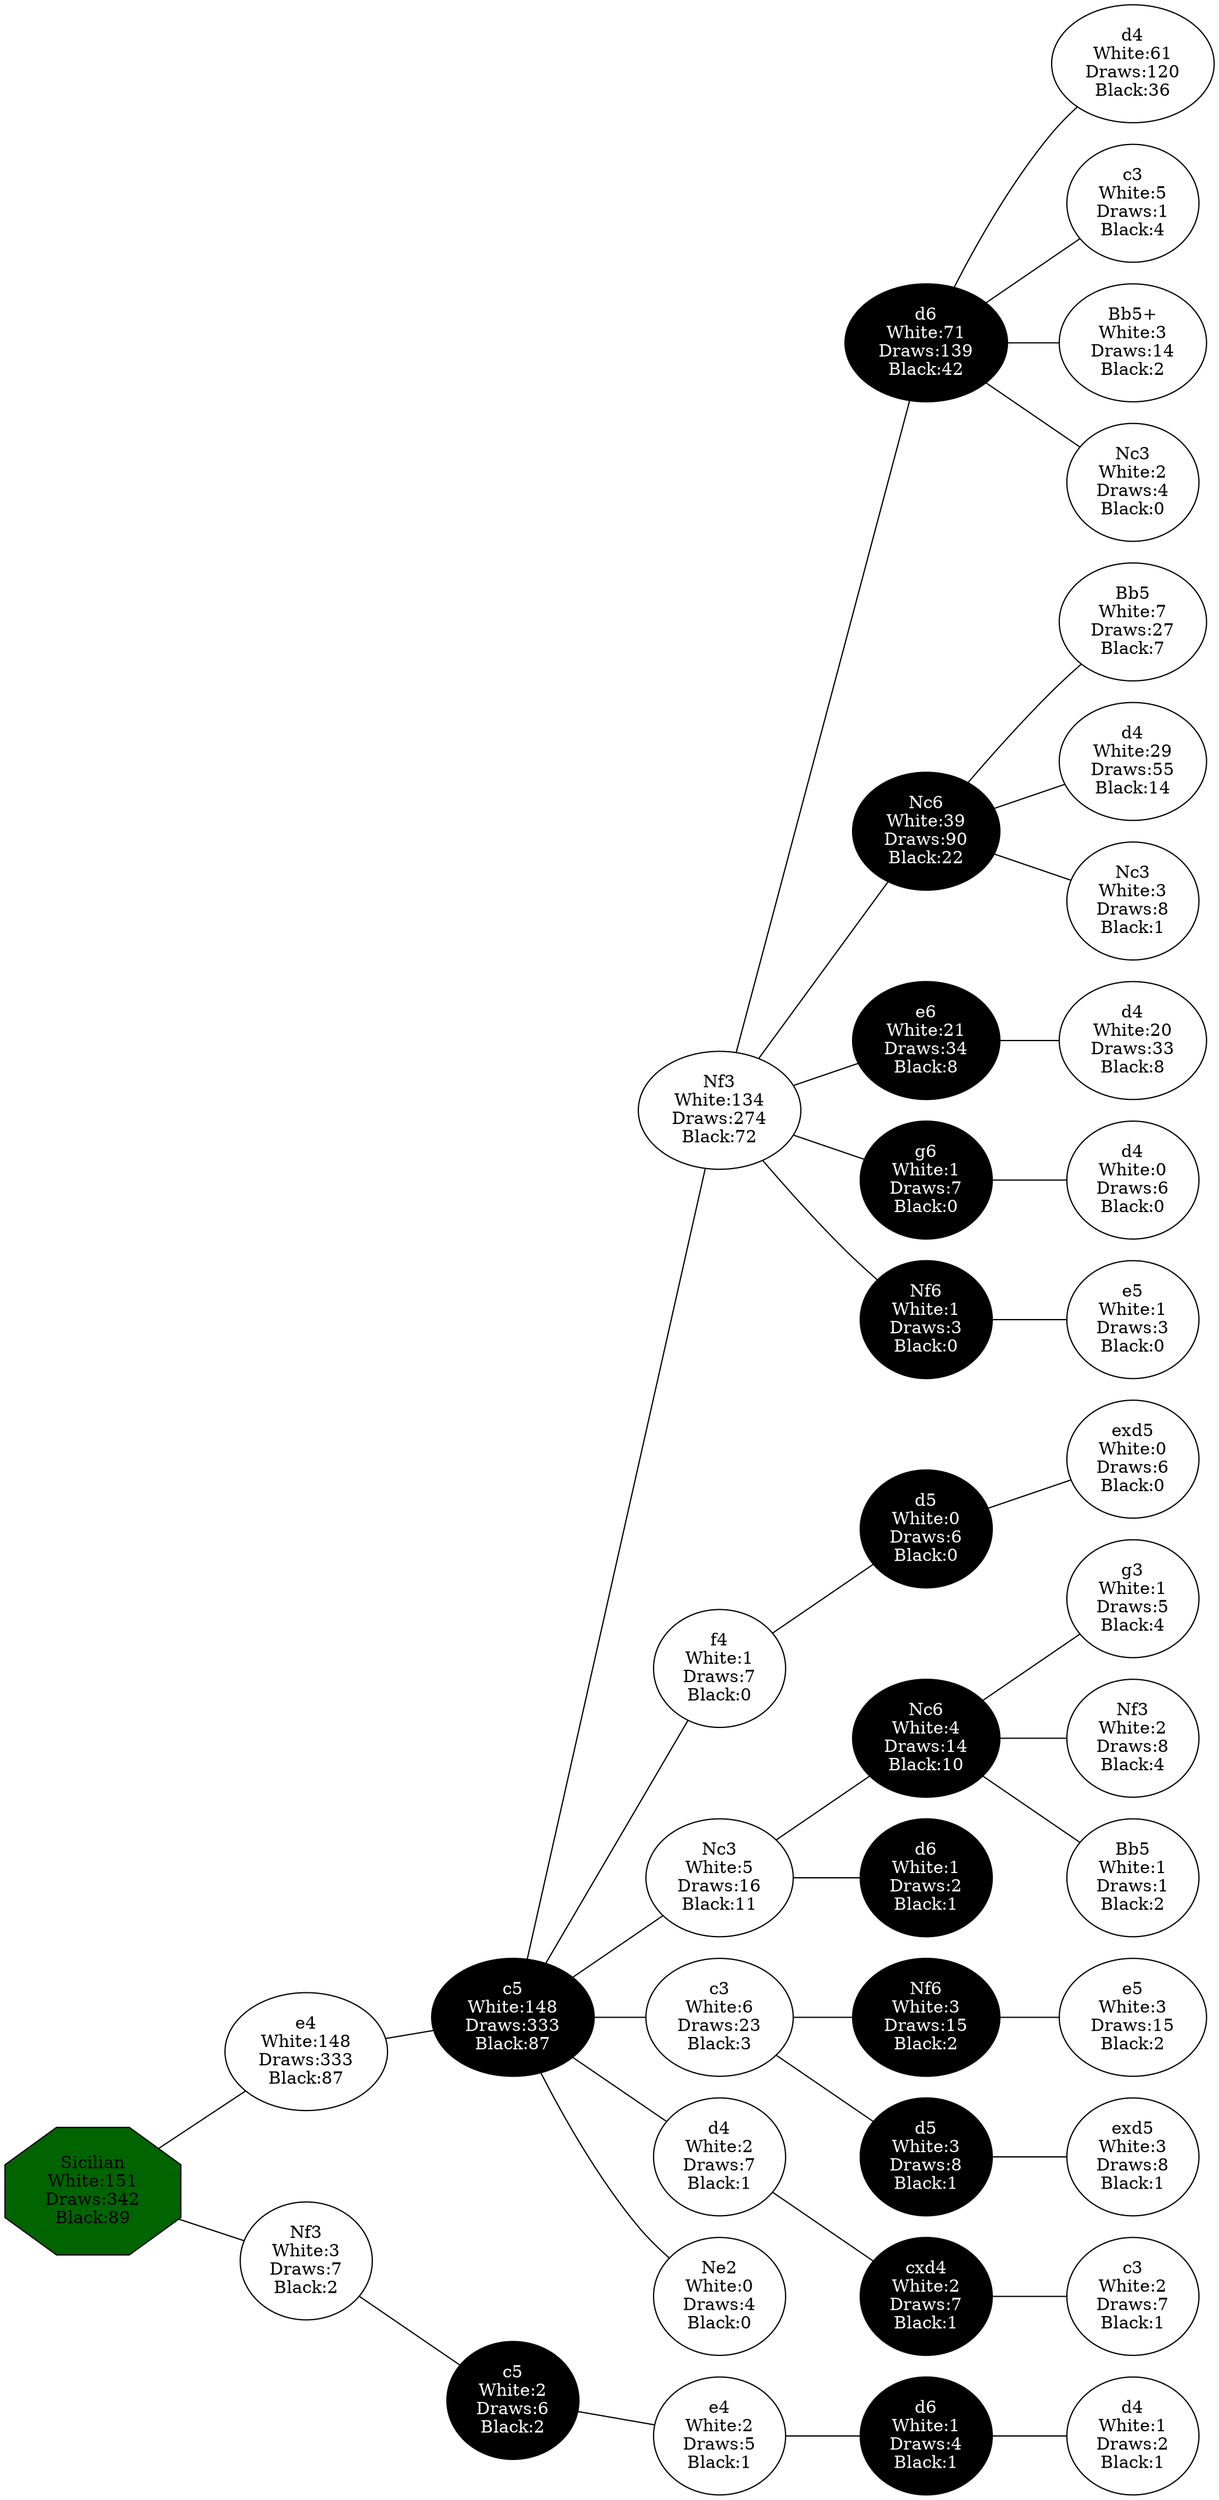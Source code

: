 graph ChessOpenings {
	rankdir="LR";
	0 [label = "Sicilian
White:151
Draws:342
Black:89", style = filled, fillcolor = black, fontcolor = white]; 
	1 [label = "e4
White:148
Draws:333
Black:87"]; 
	2 [label = "c5
White:148
Draws:333
Black:87", style = filled, fillcolor = black, fontcolor = white]; 
	3 [label = "Nf3
White:134
Draws:274
Black:72"]; 
	4 [label = "d6
White:71
Draws:139
Black:42", style = filled, fillcolor = black, fontcolor = white]; 
	5 [label = "d4
White:61
Draws:120
Black:36"]; 
	6 [label = "Nc6
White:39
Draws:90
Black:22", style = filled, fillcolor = black, fontcolor = white]; 
	7 [label = "Bb5
White:7
Draws:27
Black:7"]; 
	8 [label = "f4
White:1
Draws:7
Black:0"]; 
	9 [label = "d5
White:0
Draws:6
Black:0", style = filled, fillcolor = black, fontcolor = white]; 
	10 [label = "exd5
White:0
Draws:6
Black:0"]; 
	11 [label = "d4
White:29
Draws:55
Black:14"]; 
	12 [label = "c3
White:5
Draws:1
Black:4"]; 
	13 [label = "e6
White:21
Draws:34
Black:8", style = filled, fillcolor = black, fontcolor = white]; 
	14 [label = "d4
White:20
Draws:33
Black:8"]; 
	15 [label = "Bb5+
White:3
Draws:14
Black:2"]; 
	16 [label = "Nc3
White:5
Draws:16
Black:11"]; 
	17 [label = "Nc6
White:4
Draws:14
Black:10", style = filled, fillcolor = black, fontcolor = white]; 
	18 [label = "g3
White:1
Draws:5
Black:4"]; 
	19 [label = "Nf3
White:2
Draws:8
Black:4"]; 
	20 [label = "c3
White:6
Draws:23
Black:3"]; 
	21 [label = "Nf6
White:3
Draws:15
Black:2", style = filled, fillcolor = black, fontcolor = white]; 
	22 [label = "e5
White:3
Draws:15
Black:2"]; 
	23 [label = "Bb5
White:1
Draws:1
Black:2"]; 
	24 [label = "Nf3
White:3
Draws:7
Black:2"]; 
	25 [label = "c5
White:2
Draws:6
Black:2", style = filled, fillcolor = black, fontcolor = white]; 
	26 [label = "e4
White:2
Draws:5
Black:1"]; 
	27 [label = "d6
White:1
Draws:4
Black:1", style = filled, fillcolor = black, fontcolor = white]; 
	28 [label = "d4
White:1
Draws:2
Black:1"]; 
	29 [label = "d4
White:2
Draws:7
Black:1"]; 
	30 [label = "cxd4
White:2
Draws:7
Black:1", style = filled, fillcolor = black, fontcolor = white]; 
	31 [label = "c3
White:2
Draws:7
Black:1"]; 
	34 [label = "d5
White:3
Draws:8
Black:1", style = filled, fillcolor = black, fontcolor = white]; 
	35 [label = "exd5
White:3
Draws:8
Black:1"]; 
	36 [label = "g6
White:1
Draws:7
Black:0", style = filled, fillcolor = black, fontcolor = white]; 
	37 [label = "d4
White:0
Draws:6
Black:0"]; 
	38 [label = "Nc3
White:3
Draws:8
Black:1"]; 
	40 [label = "Nc3
White:2
Draws:4
Black:0"]; 
	41 [label = "d6
White:1
Draws:2
Black:1", style = filled, fillcolor = black, fontcolor = white]; 
	53 [label = "Nf6
White:1
Draws:3
Black:0", style = filled, fillcolor = black, fontcolor = white]; 
	54 [label = "e5
White:1
Draws:3
Black:0"]; 
	61 [label = "Ne2
White:0
Draws:4
Black:0"]; 
	0 -- 1;
	1 -- 2;
	2 -- 3;
	3 -- 4;
	4 -- 5;
	3 -- 6;
	6 -- 7;
	2 -- 8;
	8 -- 9;
	9 -- 10;
	6 -- 11;
	4 -- 12;
	3 -- 13;
	13 -- 14;
	4 -- 15;
	2 -- 16;
	16 -- 17;
	17 -- 18;
	17 -- 19;
	2 -- 20;
	20 -- 21;
	21 -- 22;
	17 -- 23;
	0 -- 24;
	24 -- 25;
	25 -- 26;
	26 -- 27;
	27 -- 28;
	2 -- 29;
	29 -- 30;
	30 -- 31;
	20 -- 34;
	34 -- 35;
	3 -- 36;
	36 -- 37;
	6 -- 38;
	4 -- 40;
	16 -- 41;
	3 -- 53;
	53 -- 54;
	2 -- 61;
	0 [label = "Sicilian
White:151
Draws:342
Black:89", shape = octagon, style = filled, fillcolor = darkgreen, fontcolor = black]; 
}